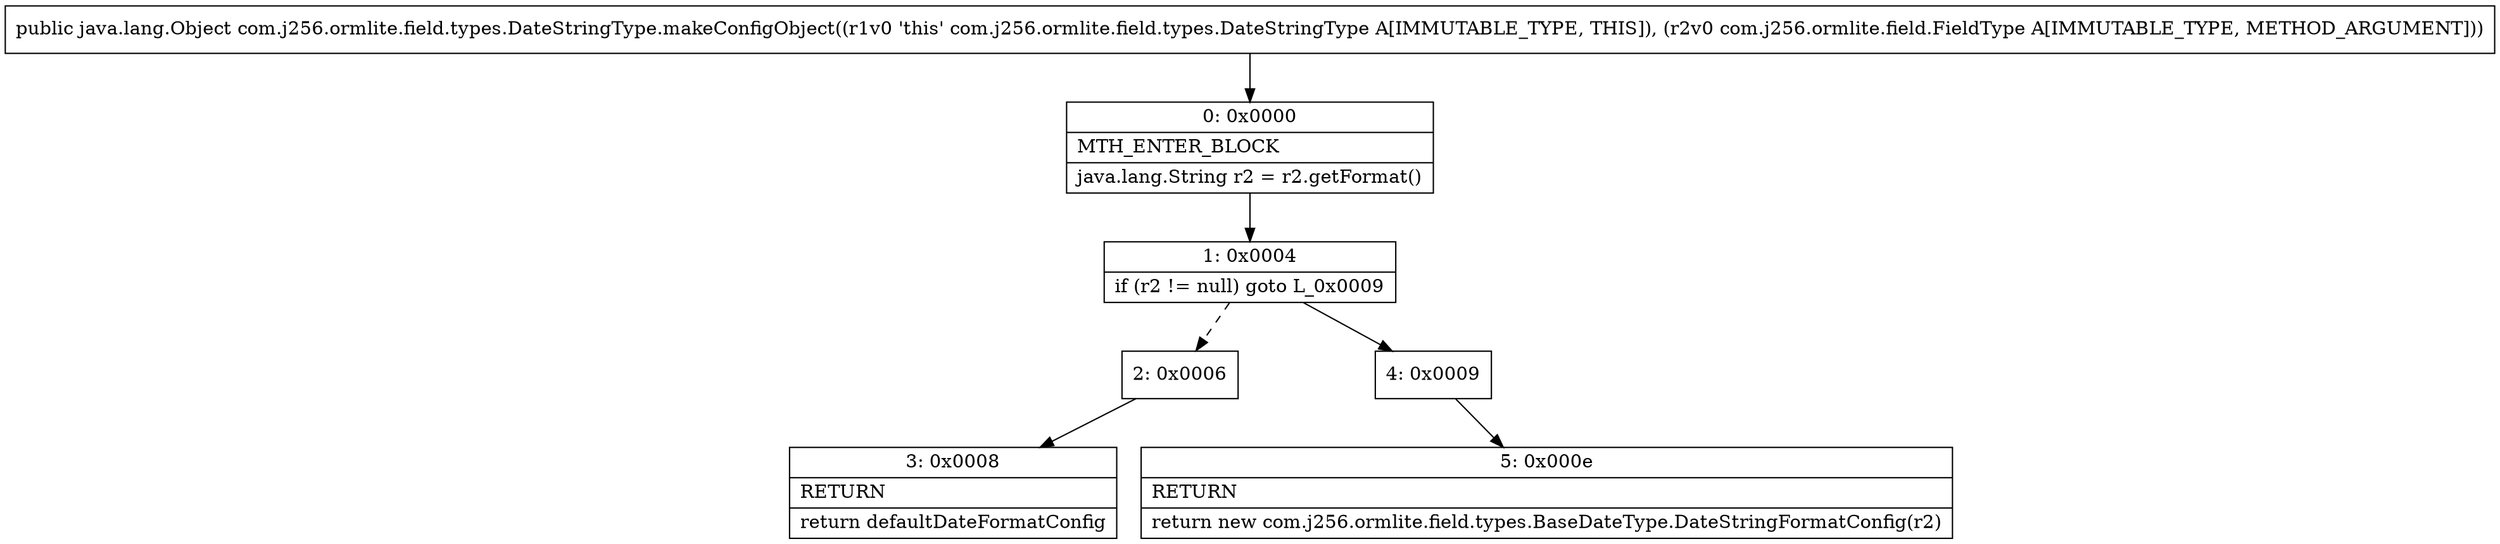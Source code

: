 digraph "CFG forcom.j256.ormlite.field.types.DateStringType.makeConfigObject(Lcom\/j256\/ormlite\/field\/FieldType;)Ljava\/lang\/Object;" {
Node_0 [shape=record,label="{0\:\ 0x0000|MTH_ENTER_BLOCK\l|java.lang.String r2 = r2.getFormat()\l}"];
Node_1 [shape=record,label="{1\:\ 0x0004|if (r2 != null) goto L_0x0009\l}"];
Node_2 [shape=record,label="{2\:\ 0x0006}"];
Node_3 [shape=record,label="{3\:\ 0x0008|RETURN\l|return defaultDateFormatConfig\l}"];
Node_4 [shape=record,label="{4\:\ 0x0009}"];
Node_5 [shape=record,label="{5\:\ 0x000e|RETURN\l|return new com.j256.ormlite.field.types.BaseDateType.DateStringFormatConfig(r2)\l}"];
MethodNode[shape=record,label="{public java.lang.Object com.j256.ormlite.field.types.DateStringType.makeConfigObject((r1v0 'this' com.j256.ormlite.field.types.DateStringType A[IMMUTABLE_TYPE, THIS]), (r2v0 com.j256.ormlite.field.FieldType A[IMMUTABLE_TYPE, METHOD_ARGUMENT])) }"];
MethodNode -> Node_0;
Node_0 -> Node_1;
Node_1 -> Node_2[style=dashed];
Node_1 -> Node_4;
Node_2 -> Node_3;
Node_4 -> Node_5;
}


